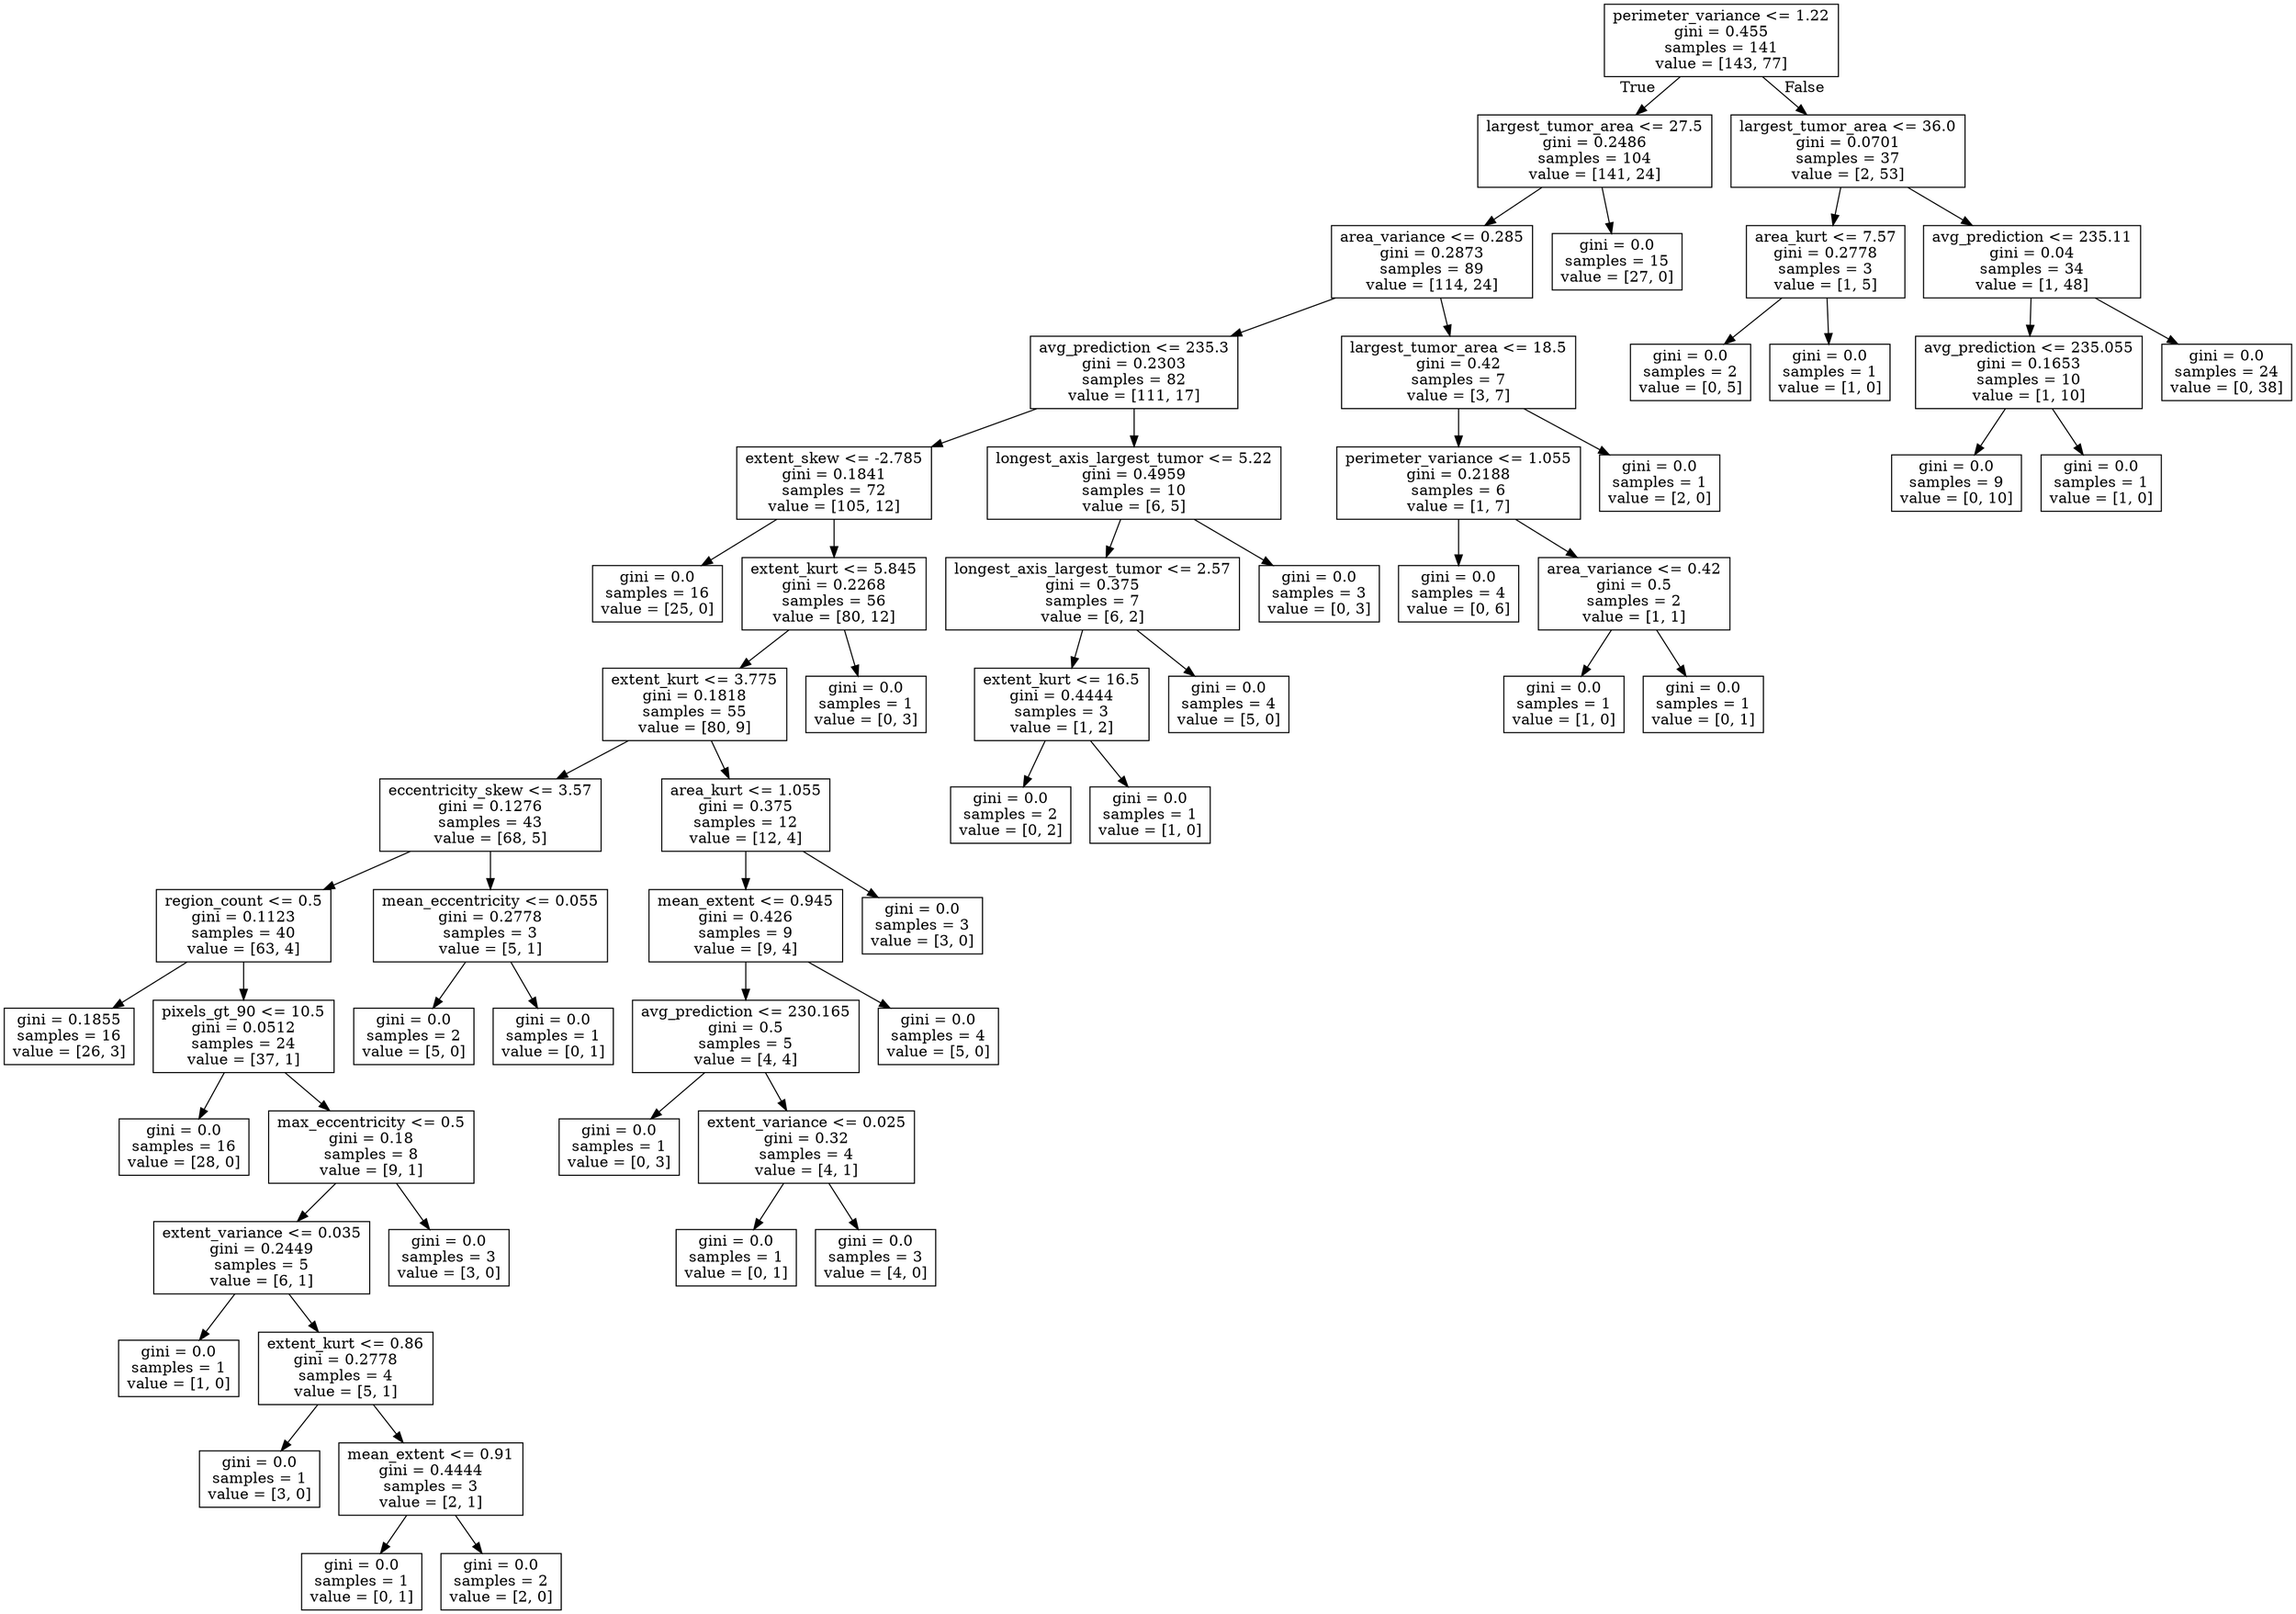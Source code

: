 digraph Tree {
node [shape=box] ;
0 [label="perimeter_variance <= 1.22\ngini = 0.455\nsamples = 141\nvalue = [143, 77]"] ;
1 [label="largest_tumor_area <= 27.5\ngini = 0.2486\nsamples = 104\nvalue = [141, 24]"] ;
0 -> 1 [labeldistance=2.5, labelangle=45, headlabel="True"] ;
2 [label="area_variance <= 0.285\ngini = 0.2873\nsamples = 89\nvalue = [114, 24]"] ;
1 -> 2 ;
3 [label="avg_prediction <= 235.3\ngini = 0.2303\nsamples = 82\nvalue = [111, 17]"] ;
2 -> 3 ;
4 [label="extent_skew <= -2.785\ngini = 0.1841\nsamples = 72\nvalue = [105, 12]"] ;
3 -> 4 ;
5 [label="gini = 0.0\nsamples = 16\nvalue = [25, 0]"] ;
4 -> 5 ;
6 [label="extent_kurt <= 5.845\ngini = 0.2268\nsamples = 56\nvalue = [80, 12]"] ;
4 -> 6 ;
7 [label="extent_kurt <= 3.775\ngini = 0.1818\nsamples = 55\nvalue = [80, 9]"] ;
6 -> 7 ;
8 [label="eccentricity_skew <= 3.57\ngini = 0.1276\nsamples = 43\nvalue = [68, 5]"] ;
7 -> 8 ;
9 [label="region_count <= 0.5\ngini = 0.1123\nsamples = 40\nvalue = [63, 4]"] ;
8 -> 9 ;
10 [label="gini = 0.1855\nsamples = 16\nvalue = [26, 3]"] ;
9 -> 10 ;
11 [label="pixels_gt_90 <= 10.5\ngini = 0.0512\nsamples = 24\nvalue = [37, 1]"] ;
9 -> 11 ;
12 [label="gini = 0.0\nsamples = 16\nvalue = [28, 0]"] ;
11 -> 12 ;
13 [label="max_eccentricity <= 0.5\ngini = 0.18\nsamples = 8\nvalue = [9, 1]"] ;
11 -> 13 ;
14 [label="extent_variance <= 0.035\ngini = 0.2449\nsamples = 5\nvalue = [6, 1]"] ;
13 -> 14 ;
15 [label="gini = 0.0\nsamples = 1\nvalue = [1, 0]"] ;
14 -> 15 ;
16 [label="extent_kurt <= 0.86\ngini = 0.2778\nsamples = 4\nvalue = [5, 1]"] ;
14 -> 16 ;
17 [label="gini = 0.0\nsamples = 1\nvalue = [3, 0]"] ;
16 -> 17 ;
18 [label="mean_extent <= 0.91\ngini = 0.4444\nsamples = 3\nvalue = [2, 1]"] ;
16 -> 18 ;
19 [label="gini = 0.0\nsamples = 1\nvalue = [0, 1]"] ;
18 -> 19 ;
20 [label="gini = 0.0\nsamples = 2\nvalue = [2, 0]"] ;
18 -> 20 ;
21 [label="gini = 0.0\nsamples = 3\nvalue = [3, 0]"] ;
13 -> 21 ;
22 [label="mean_eccentricity <= 0.055\ngini = 0.2778\nsamples = 3\nvalue = [5, 1]"] ;
8 -> 22 ;
23 [label="gini = 0.0\nsamples = 2\nvalue = [5, 0]"] ;
22 -> 23 ;
24 [label="gini = 0.0\nsamples = 1\nvalue = [0, 1]"] ;
22 -> 24 ;
25 [label="area_kurt <= 1.055\ngini = 0.375\nsamples = 12\nvalue = [12, 4]"] ;
7 -> 25 ;
26 [label="mean_extent <= 0.945\ngini = 0.426\nsamples = 9\nvalue = [9, 4]"] ;
25 -> 26 ;
27 [label="avg_prediction <= 230.165\ngini = 0.5\nsamples = 5\nvalue = [4, 4]"] ;
26 -> 27 ;
28 [label="gini = 0.0\nsamples = 1\nvalue = [0, 3]"] ;
27 -> 28 ;
29 [label="extent_variance <= 0.025\ngini = 0.32\nsamples = 4\nvalue = [4, 1]"] ;
27 -> 29 ;
30 [label="gini = 0.0\nsamples = 1\nvalue = [0, 1]"] ;
29 -> 30 ;
31 [label="gini = 0.0\nsamples = 3\nvalue = [4, 0]"] ;
29 -> 31 ;
32 [label="gini = 0.0\nsamples = 4\nvalue = [5, 0]"] ;
26 -> 32 ;
33 [label="gini = 0.0\nsamples = 3\nvalue = [3, 0]"] ;
25 -> 33 ;
34 [label="gini = 0.0\nsamples = 1\nvalue = [0, 3]"] ;
6 -> 34 ;
35 [label="longest_axis_largest_tumor <= 5.22\ngini = 0.4959\nsamples = 10\nvalue = [6, 5]"] ;
3 -> 35 ;
36 [label="longest_axis_largest_tumor <= 2.57\ngini = 0.375\nsamples = 7\nvalue = [6, 2]"] ;
35 -> 36 ;
37 [label="extent_kurt <= 16.5\ngini = 0.4444\nsamples = 3\nvalue = [1, 2]"] ;
36 -> 37 ;
38 [label="gini = 0.0\nsamples = 2\nvalue = [0, 2]"] ;
37 -> 38 ;
39 [label="gini = 0.0\nsamples = 1\nvalue = [1, 0]"] ;
37 -> 39 ;
40 [label="gini = 0.0\nsamples = 4\nvalue = [5, 0]"] ;
36 -> 40 ;
41 [label="gini = 0.0\nsamples = 3\nvalue = [0, 3]"] ;
35 -> 41 ;
42 [label="largest_tumor_area <= 18.5\ngini = 0.42\nsamples = 7\nvalue = [3, 7]"] ;
2 -> 42 ;
43 [label="perimeter_variance <= 1.055\ngini = 0.2188\nsamples = 6\nvalue = [1, 7]"] ;
42 -> 43 ;
44 [label="gini = 0.0\nsamples = 4\nvalue = [0, 6]"] ;
43 -> 44 ;
45 [label="area_variance <= 0.42\ngini = 0.5\nsamples = 2\nvalue = [1, 1]"] ;
43 -> 45 ;
46 [label="gini = 0.0\nsamples = 1\nvalue = [1, 0]"] ;
45 -> 46 ;
47 [label="gini = 0.0\nsamples = 1\nvalue = [0, 1]"] ;
45 -> 47 ;
48 [label="gini = 0.0\nsamples = 1\nvalue = [2, 0]"] ;
42 -> 48 ;
49 [label="gini = 0.0\nsamples = 15\nvalue = [27, 0]"] ;
1 -> 49 ;
50 [label="largest_tumor_area <= 36.0\ngini = 0.0701\nsamples = 37\nvalue = [2, 53]"] ;
0 -> 50 [labeldistance=2.5, labelangle=-45, headlabel="False"] ;
51 [label="area_kurt <= 7.57\ngini = 0.2778\nsamples = 3\nvalue = [1, 5]"] ;
50 -> 51 ;
52 [label="gini = 0.0\nsamples = 2\nvalue = [0, 5]"] ;
51 -> 52 ;
53 [label="gini = 0.0\nsamples = 1\nvalue = [1, 0]"] ;
51 -> 53 ;
54 [label="avg_prediction <= 235.11\ngini = 0.04\nsamples = 34\nvalue = [1, 48]"] ;
50 -> 54 ;
55 [label="avg_prediction <= 235.055\ngini = 0.1653\nsamples = 10\nvalue = [1, 10]"] ;
54 -> 55 ;
56 [label="gini = 0.0\nsamples = 9\nvalue = [0, 10]"] ;
55 -> 56 ;
57 [label="gini = 0.0\nsamples = 1\nvalue = [1, 0]"] ;
55 -> 57 ;
58 [label="gini = 0.0\nsamples = 24\nvalue = [0, 38]"] ;
54 -> 58 ;
}